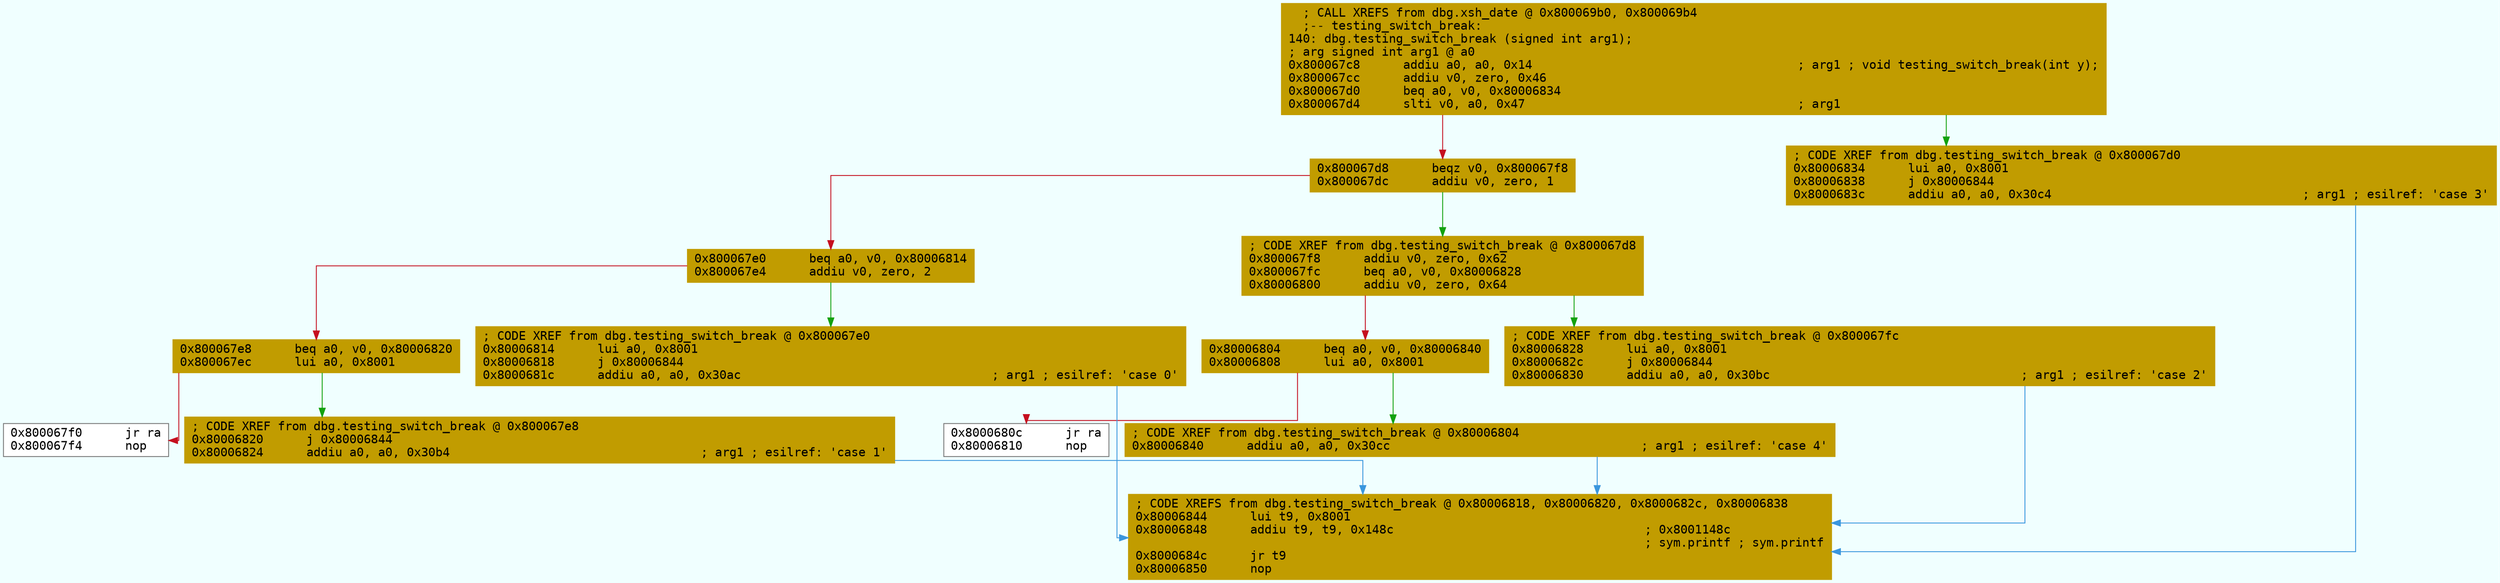 digraph code {
	graph [bgcolor=azure fontsize=8 fontname="Courier" splines="ortho"];
	node [fillcolor=gray style=filled shape=box];
	edge [arrowhead="normal"];
	"0x800067c8" [URL="dbg.testing_switch_break/0x800067c8", fillcolor="#c19c00",color="#c19c00", fontname="Courier",label="  ; CALL XREFS from dbg.xsh_date @ 0x800069b0, 0x800069b4\l  ;-- testing_switch_break:\l140: dbg.testing_switch_break (signed int arg1);\l; arg signed int arg1 @ a0\l0x800067c8      addiu a0, a0, 0x14                                     ; arg1 ; void testing_switch_break(int y);\l0x800067cc      addiu v0, zero, 0x46\l0x800067d0      beq a0, v0, 0x80006834\l0x800067d4      slti v0, a0, 0x47                                      ; arg1\l"]
	"0x800067d8" [URL="dbg.testing_switch_break/0x800067d8", fillcolor="#c19c00",color="#c19c00", fontname="Courier",label="0x800067d8      beqz v0, 0x800067f8\l0x800067dc      addiu v0, zero, 1\l"]
	"0x800067e0" [URL="dbg.testing_switch_break/0x800067e0", fillcolor="#c19c00",color="#c19c00", fontname="Courier",label="0x800067e0      beq a0, v0, 0x80006814\l0x800067e4      addiu v0, zero, 2\l"]
	"0x800067e8" [URL="dbg.testing_switch_break/0x800067e8", fillcolor="#c19c00",color="#c19c00", fontname="Courier",label="0x800067e8      beq a0, v0, 0x80006820\l0x800067ec      lui a0, 0x8001\l"]
	"0x800067f0" [URL="dbg.testing_switch_break/0x800067f0", fillcolor="white",color="#767676", fontname="Courier",label="0x800067f0      jr ra\l0x800067f4      nop\l"]
	"0x800067f8" [URL="dbg.testing_switch_break/0x800067f8", fillcolor="#c19c00",color="#c19c00", fontname="Courier",label="; CODE XREF from dbg.testing_switch_break @ 0x800067d8\l0x800067f8      addiu v0, zero, 0x62\l0x800067fc      beq a0, v0, 0x80006828\l0x80006800      addiu v0, zero, 0x64\l"]
	"0x80006804" [URL="dbg.testing_switch_break/0x80006804", fillcolor="#c19c00",color="#c19c00", fontname="Courier",label="0x80006804      beq a0, v0, 0x80006840\l0x80006808      lui a0, 0x8001\l"]
	"0x8000680c" [URL="dbg.testing_switch_break/0x8000680c", fillcolor="white",color="#767676", fontname="Courier",label="0x8000680c      jr ra\l0x80006810      nop\l"]
	"0x80006814" [URL="dbg.testing_switch_break/0x80006814", fillcolor="#c19c00",color="#c19c00", fontname="Courier",label="; CODE XREF from dbg.testing_switch_break @ 0x800067e0\l0x80006814      lui a0, 0x8001\l0x80006818      j 0x80006844\l0x8000681c      addiu a0, a0, 0x30ac                                   ; arg1 ; esilref: 'case 0'\l"]
	"0x80006820" [URL="dbg.testing_switch_break/0x80006820", fillcolor="#c19c00",color="#c19c00", fontname="Courier",label="; CODE XREF from dbg.testing_switch_break @ 0x800067e8\l0x80006820      j 0x80006844\l0x80006824      addiu a0, a0, 0x30b4                                   ; arg1 ; esilref: 'case 1'\l"]
	"0x80006828" [URL="dbg.testing_switch_break/0x80006828", fillcolor="#c19c00",color="#c19c00", fontname="Courier",label="; CODE XREF from dbg.testing_switch_break @ 0x800067fc\l0x80006828      lui a0, 0x8001\l0x8000682c      j 0x80006844\l0x80006830      addiu a0, a0, 0x30bc                                   ; arg1 ; esilref: 'case 2'\l"]
	"0x80006834" [URL="dbg.testing_switch_break/0x80006834", fillcolor="#c19c00",color="#c19c00", fontname="Courier",label="; CODE XREF from dbg.testing_switch_break @ 0x800067d0\l0x80006834      lui a0, 0x8001\l0x80006838      j 0x80006844\l0x8000683c      addiu a0, a0, 0x30c4                                   ; arg1 ; esilref: 'case 3'\l"]
	"0x80006840" [URL="dbg.testing_switch_break/0x80006840", fillcolor="#c19c00",color="#c19c00", fontname="Courier",label="; CODE XREF from dbg.testing_switch_break @ 0x80006804\l0x80006840      addiu a0, a0, 0x30cc                                   ; arg1 ; esilref: 'case 4'\l"]
	"0x80006844" [URL="dbg.testing_switch_break/0x80006844", fillcolor="#c19c00",color="#c19c00", fontname="Courier",label="; CODE XREFS from dbg.testing_switch_break @ 0x80006818, 0x80006820, 0x8000682c, 0x80006838\l0x80006844      lui t9, 0x8001\l0x80006848      addiu t9, t9, 0x148c                                   ; 0x8001148c\l                                                                       ; sym.printf ; sym.printf\l0x8000684c      jr t9\l0x80006850      nop\l"]
        "0x800067c8" -> "0x80006834" [color="#13a10e"];
        "0x800067c8" -> "0x800067d8" [color="#c50f1f"];
        "0x800067d8" -> "0x800067f8" [color="#13a10e"];
        "0x800067d8" -> "0x800067e0" [color="#c50f1f"];
        "0x800067e0" -> "0x80006814" [color="#13a10e"];
        "0x800067e0" -> "0x800067e8" [color="#c50f1f"];
        "0x800067e8" -> "0x80006820" [color="#13a10e"];
        "0x800067e8" -> "0x800067f0" [color="#c50f1f"];
        "0x800067f8" -> "0x80006828" [color="#13a10e"];
        "0x800067f8" -> "0x80006804" [color="#c50f1f"];
        "0x80006804" -> "0x80006840" [color="#13a10e"];
        "0x80006804" -> "0x8000680c" [color="#c50f1f"];
        "0x80006814" -> "0x80006844" [color="#3a96dd"];
        "0x80006820" -> "0x80006844" [color="#3a96dd"];
        "0x80006828" -> "0x80006844" [color="#3a96dd"];
        "0x80006834" -> "0x80006844" [color="#3a96dd"];
        "0x80006840" -> "0x80006844" [color="#3a96dd"];
}
